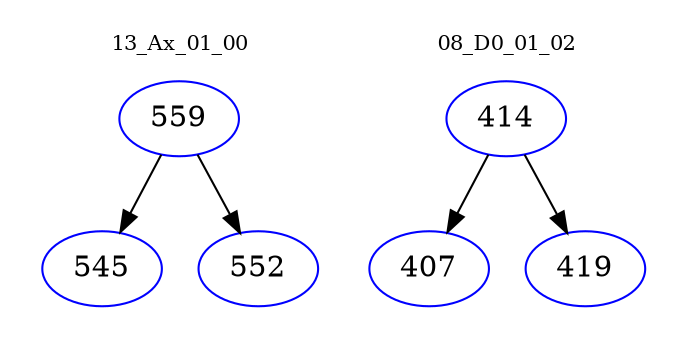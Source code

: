 digraph{
subgraph cluster_0 {
color = white
label = "13_Ax_01_00";
fontsize=10;
T0_559 [label="559", color="blue"]
T0_559 -> T0_545 [color="black"]
T0_545 [label="545", color="blue"]
T0_559 -> T0_552 [color="black"]
T0_552 [label="552", color="blue"]
}
subgraph cluster_1 {
color = white
label = "08_D0_01_02";
fontsize=10;
T1_414 [label="414", color="blue"]
T1_414 -> T1_407 [color="black"]
T1_407 [label="407", color="blue"]
T1_414 -> T1_419 [color="black"]
T1_419 [label="419", color="blue"]
}
}
